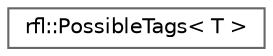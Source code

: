 digraph "类继承关系图"
{
 // LATEX_PDF_SIZE
  bgcolor="transparent";
  edge [fontname=Helvetica,fontsize=10,labelfontname=Helvetica,labelfontsize=10];
  node [fontname=Helvetica,fontsize=10,shape=box,height=0.2,width=0.4];
  rankdir="LR";
  Node0 [id="Node000000",label="rfl::PossibleTags\< T \>",height=0.2,width=0.4,color="grey40", fillcolor="white", style="filled",URL="$structrfl_1_1_possible_tags.html",tooltip=" "];
}
